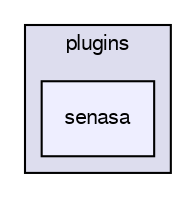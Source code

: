digraph G {
  compound=true
  node [ fontsize=10, fontname="FreeSans"];
  edge [ labelfontsize=9, labelfontname="FreeSans"];
  subgraph clusterdir_c7ad3b19fc52213b778d16b64cd09e4a {
    graph [ bgcolor="#ddddee", pencolor="black", label="plugins" fontname="FreeSans", fontsize=10, URL="dir_c7ad3b19fc52213b778d16b64cd09e4a.html"]
  dir_a4b4c6340f3a519198026275af0adfc2 [shape=box, label="senasa", style="filled", fillcolor="#eeeeff", pencolor="black", URL="dir_a4b4c6340f3a519198026275af0adfc2.html"];
  }
}
